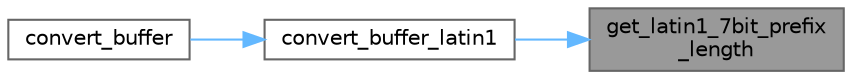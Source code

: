 digraph "get_latin1_7bit_prefix_length"
{
 // INTERACTIVE_SVG=YES
 // LATEX_PDF_SIZE
  bgcolor="transparent";
  edge [fontname=Helvetica,fontsize=10,labelfontname=Helvetica,labelfontsize=10];
  node [fontname=Helvetica,fontsize=10,shape=box,height=0.2,width=0.4];
  rankdir="RL";
  Node1 [id="Node000001",label="get_latin1_7bit_prefix\l_length",height=0.2,width=0.4,color="gray40", fillcolor="grey60", style="filled", fontcolor="black",tooltip=" "];
  Node1 -> Node2 [id="edge1_Node000001_Node000002",dir="back",color="steelblue1",style="solid",tooltip=" "];
  Node2 [id="Node000002",label="convert_buffer_latin1",height=0.2,width=0.4,color="grey40", fillcolor="white", style="filled",URL="$db/d20/pugixml_8cpp.html#aab8dd109bccbb59a8a2c3f5b638cd16a",tooltip=" "];
  Node2 -> Node3 [id="edge2_Node000002_Node000003",dir="back",color="steelblue1",style="solid",tooltip=" "];
  Node3 [id="Node000003",label="convert_buffer",height=0.2,width=0.4,color="grey40", fillcolor="white", style="filled",URL="$db/d20/pugixml_8cpp.html#a307f5fbb9d87b5938c0b442458185ca6",tooltip=" "];
}
